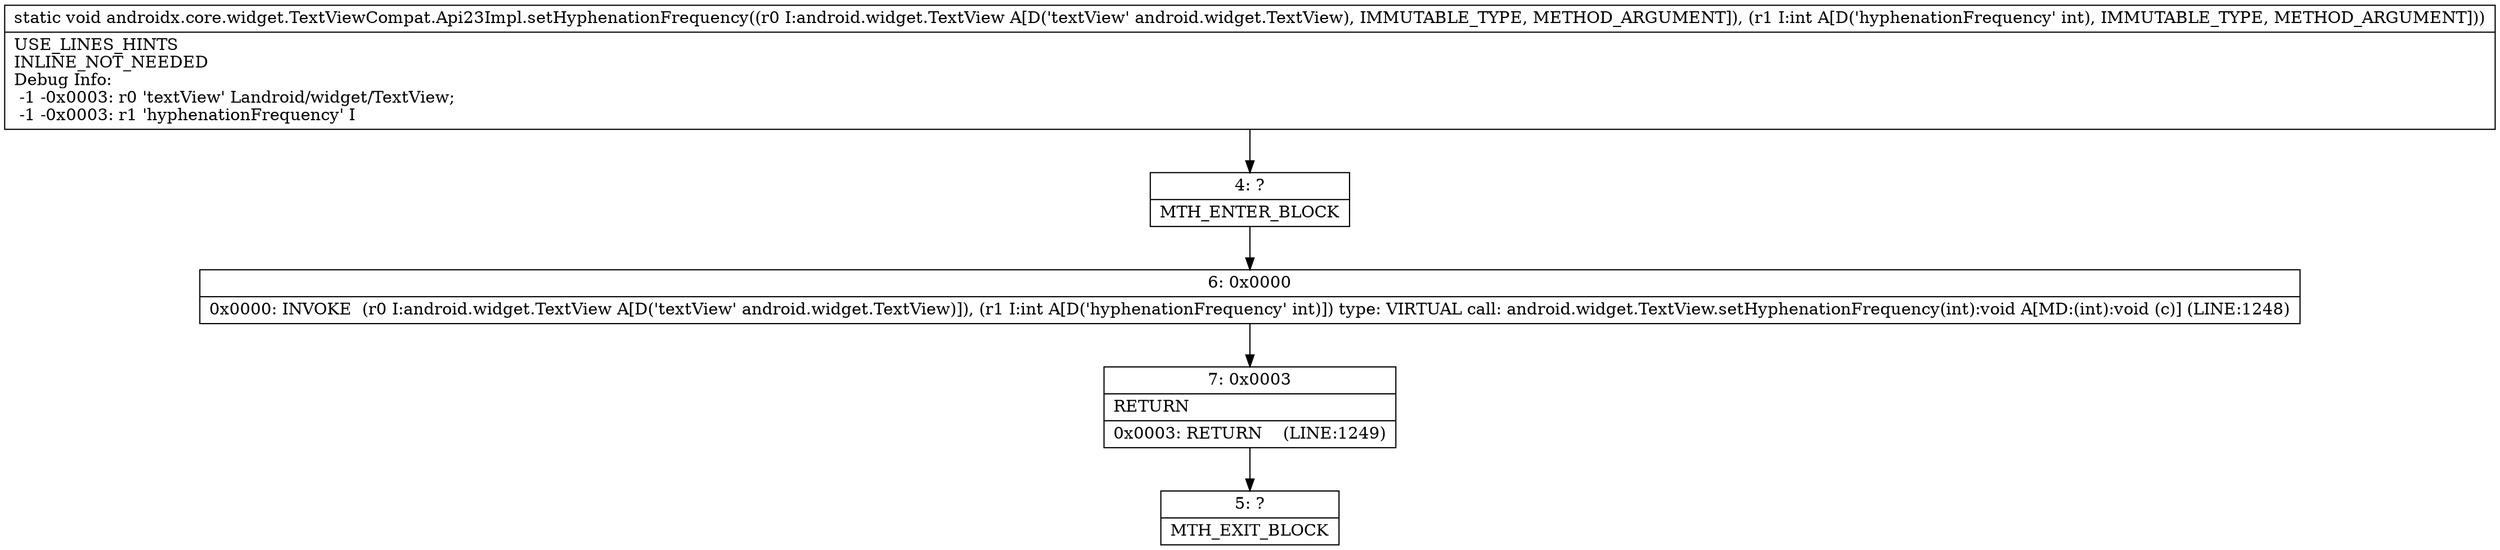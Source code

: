 digraph "CFG forandroidx.core.widget.TextViewCompat.Api23Impl.setHyphenationFrequency(Landroid\/widget\/TextView;I)V" {
Node_4 [shape=record,label="{4\:\ ?|MTH_ENTER_BLOCK\l}"];
Node_6 [shape=record,label="{6\:\ 0x0000|0x0000: INVOKE  (r0 I:android.widget.TextView A[D('textView' android.widget.TextView)]), (r1 I:int A[D('hyphenationFrequency' int)]) type: VIRTUAL call: android.widget.TextView.setHyphenationFrequency(int):void A[MD:(int):void (c)] (LINE:1248)\l}"];
Node_7 [shape=record,label="{7\:\ 0x0003|RETURN\l|0x0003: RETURN    (LINE:1249)\l}"];
Node_5 [shape=record,label="{5\:\ ?|MTH_EXIT_BLOCK\l}"];
MethodNode[shape=record,label="{static void androidx.core.widget.TextViewCompat.Api23Impl.setHyphenationFrequency((r0 I:android.widget.TextView A[D('textView' android.widget.TextView), IMMUTABLE_TYPE, METHOD_ARGUMENT]), (r1 I:int A[D('hyphenationFrequency' int), IMMUTABLE_TYPE, METHOD_ARGUMENT]))  | USE_LINES_HINTS\lINLINE_NOT_NEEDED\lDebug Info:\l  \-1 \-0x0003: r0 'textView' Landroid\/widget\/TextView;\l  \-1 \-0x0003: r1 'hyphenationFrequency' I\l}"];
MethodNode -> Node_4;Node_4 -> Node_6;
Node_6 -> Node_7;
Node_7 -> Node_5;
}

